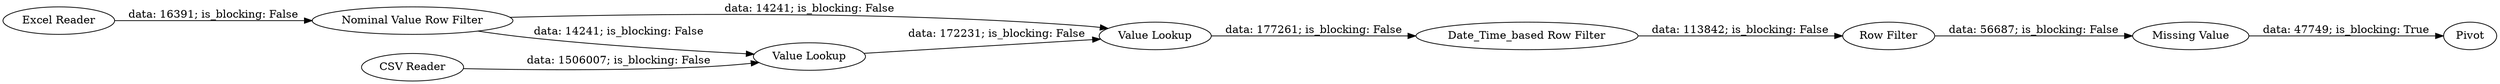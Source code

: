 digraph {
	"1972377545193297602_5" [label="Excel Reader"]
	"1972377545193297602_22" [label="Row Filter"]
	"1972377545193297602_25" [label="Missing Value"]
	"1972377545193297602_1" [label="CSV Reader"]
	"1972377545193297602_19" [label="Value Lookup"]
	"1972377545193297602_27" [label=Pivot]
	"1972377545193297602_21" [label="Date_Time_based Row Filter"]
	"1972377545193297602_24" [label="Nominal Value Row Filter"]
	"1972377545193297602_20" [label="Value Lookup"]
	"1972377545193297602_24" -> "1972377545193297602_20" [label="data: 14241; is_blocking: False"]
	"1972377545193297602_21" -> "1972377545193297602_22" [label="data: 113842; is_blocking: False"]
	"1972377545193297602_24" -> "1972377545193297602_19" [label="data: 14241; is_blocking: False"]
	"1972377545193297602_1" -> "1972377545193297602_19" [label="data: 1506007; is_blocking: False"]
	"1972377545193297602_5" -> "1972377545193297602_24" [label="data: 16391; is_blocking: False"]
	"1972377545193297602_19" -> "1972377545193297602_20" [label="data: 172231; is_blocking: False"]
	"1972377545193297602_22" -> "1972377545193297602_25" [label="data: 56687; is_blocking: False"]
	"1972377545193297602_25" -> "1972377545193297602_27" [label="data: 47749; is_blocking: True"]
	"1972377545193297602_20" -> "1972377545193297602_21" [label="data: 177261; is_blocking: False"]
	rankdir=LR
}
